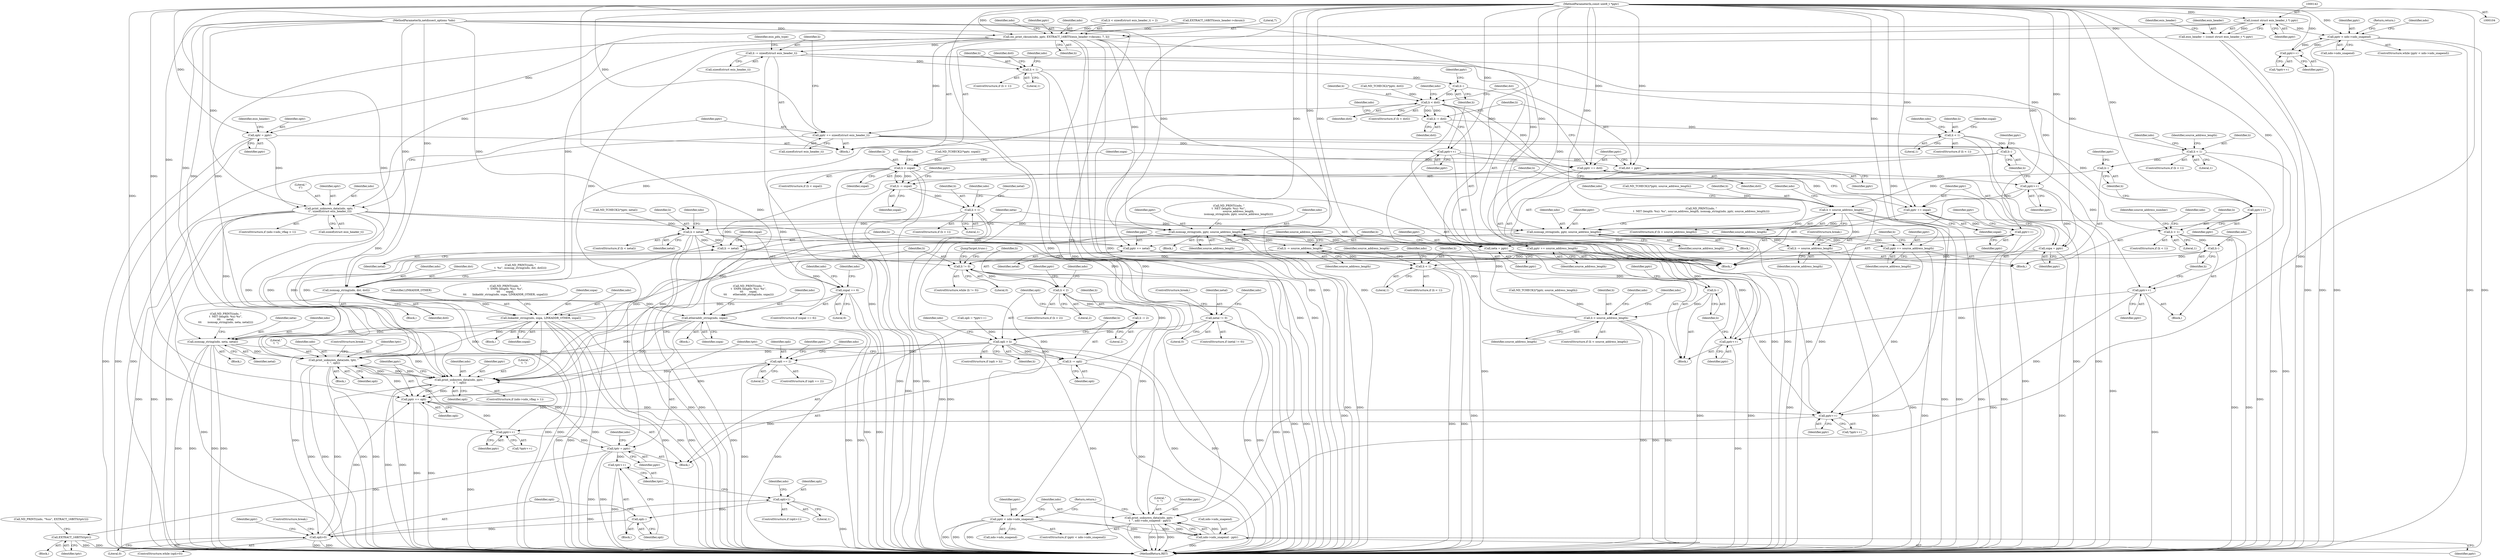 digraph "0_tcpdump_331530a4076c69bbd2e3214db6ccbe834fb75640@pointer" {
"1000106" [label="(MethodParameterIn,const uint8_t *pptr)"];
"1000141" [label="(Call,(const struct esis_header_t *) pptr)"];
"1000139" [label="(Call,esis_header = (const struct esis_header_t *) pptr)"];
"1000152" [label="(Call,optr = pptr)"];
"1000336" [label="(Call,print_unknown_data(ndo, optr, \"\n\t\", sizeof(struct esis_header_t)))"];
"1000410" [label="(Call,isonsap_string(ndo, dst, dstl))"];
"1000511" [label="(Call,etheraddr_string(ndo, snpa))"];
"1000538" [label="(Call,isonsap_string(ndo, neta, netal))"];
"1000843" [label="(Call,print_unknown_data(ndo, tptr, \"\n\t  \", opli))"];
"1000855" [label="(Call,print_unknown_data(ndo, pptr, \"\n\t  \", opli))"];
"1000860" [label="(Call,pptr += opli)"];
"1000735" [label="(Call,pptr++)"];
"1000740" [label="(Call,pptr++)"];
"1000760" [label="(Call,tptr = pptr)"];
"1000794" [label="(Call,EXTRACT_16BITS(tptr))"];
"1000832" [label="(Call,tptr++)"];
"1000522" [label="(Call,linkaddr_string(ndo, snpa, LINKADDR_OTHER, snpal))"];
"1000618" [label="(Call,isonsap_string(ndo, pptr, source_address_length))"];
"1000622" [label="(Call,pptr += source_address_length)"];
"1000593" [label="(Call,pptr++)"];
"1000625" [label="(Call,li -= source_address_length)"];
"1000580" [label="(Call,li < 1)"];
"1000595" [label="(Call,li--)"];
"1000602" [label="(Call,li < source_address_length)"];
"1000711" [label="(Call,li != 0)"];
"1000719" [label="(Call,li < 2)"];
"1000742" [label="(Call,li -= 2)"];
"1000746" [label="(Call,opli > li)"];
"1000757" [label="(Call,li -= opli)"];
"1000781" [label="(Call,opli == 2)"];
"1000804" [label="(Call,opli>0)"];
"1000825" [label="(Call,opli>1)"];
"1000834" [label="(Call,opli--)"];
"1000675" [label="(Call,isonsap_string(ndo, pptr, source_address_length))"];
"1000679" [label="(Call,pptr += source_address_length)"];
"1000682" [label="(Call,li -= source_address_length)"];
"1000700" [label="(Call,print_unknown_data(ndo, pptr, \"\n\t  \", ndo->ndo_snapend - pptr))"];
"1000216" [label="(Call,pptr < ndo->ndo_snapend)"];
"1000227" [label="(Call,pptr++)"];
"1000310" [label="(Call,osi_print_cksum(ndo, pptr, EXTRACT_16BITS(esis_header->cksum), 7, li))"];
"1000342" [label="(Call,pptr += sizeof(struct esis_header_t))"];
"1000378" [label="(Call,pptr++)"];
"1000396" [label="(Call,dst = pptr)"];
"1000399" [label="(Call,pptr += dstl)"];
"1000431" [label="(Call,pptr++)"];
"1000449" [label="(Call,snpa = pptr)"];
"1000452" [label="(Call,pptr += snpal)"];
"1000475" [label="(Call,pptr++)"];
"1000491" [label="(Call,neta = pptr)"];
"1000494" [label="(Call,pptr += netal)"];
"1000561" [label="(Call,pptr++)"];
"1000650" [label="(Call,pptr++)"];
"1000695" [label="(Call,pptr < ndo->ndo_snapend)"];
"1000704" [label="(Call,ndo->ndo_snapend - pptr)"];
"1000346" [label="(Call,li -= sizeof(struct esis_header_t))"];
"1000365" [label="(Call,li < 1)"];
"1000380" [label="(Call,li--)"];
"1000387" [label="(Call,li < dstl)"];
"1000402" [label="(Call,li -= dstl)"];
"1000418" [label="(Call,li < 1)"];
"1000433" [label="(Call,li--)"];
"1000440" [label="(Call,li < snpal)"];
"1000455" [label="(Call,li -= snpal)"];
"1000462" [label="(Call,li < 1)"];
"1000482" [label="(Call,li < netal)"];
"1000497" [label="(Call,li -= netal)"];
"1000528" [label="(Call,netal != 0)"];
"1000501" [label="(Call,snpal == 6)"];
"1000548" [label="(Call,li < 1)"];
"1000563" [label="(Call,li--)"];
"1000637" [label="(Call,li < 1)"];
"1000652" [label="(Call,li--)"];
"1000659" [label="(Call,li < source_address_length)"];
"1000457" [label="(Identifier,snpal)"];
"1000637" [label="(Call,li < 1)"];
"1000661" [label="(Identifier,source_address_length)"];
"1000739" [label="(Call,*pptr++)"];
"1000730" [label="(Identifier,pptr)"];
"1000227" [label="(Call,pptr++)"];
"1000765" [label="(Identifier,ndo)"];
"1000744" [label="(Literal,2)"];
"1000673" [label="(Block,)"];
"1000668" [label="(Call,ND_PRINT((ndo, \"\n\t  NET (length: %u): %s\", source_address_length, isonsap_string(ndo, pptr, source_address_length))))"];
"1000217" [label="(Identifier,pptr)"];
"1000440" [label="(Call,li < snpal)"];
"1000351" [label="(Identifier,esis_pdu_type)"];
"1000835" [label="(Identifier,opli)"];
"1000834" [label="(Call,opli--)"];
"1000701" [label="(Identifier,ndo)"];
"1000387" [label="(Call,li < dstl)"];
"1000499" [label="(Identifier,netal)"];
"1000794" [label="(Call,EXTRACT_16BITS(tptr))"];
"1000714" [label="(Block,)"];
"1000542" [label="(ControlStructure,break;)"];
"1000593" [label="(Call,pptr++)"];
"1000656" [label="(Identifier,pptr)"];
"1000346" [label="(Call,li -= sizeof(struct esis_header_t))"];
"1000413" [label="(Identifier,dstl)"];
"1000736" [label="(Identifier,pptr)"];
"1000218" [label="(Call,ndo->ndo_snapend)"];
"1000397" [label="(Identifier,dst)"];
"1000562" [label="(Identifier,pptr)"];
"1000108" [label="(Block,)"];
"1000461" [label="(ControlStructure,if (li < 1))"];
"1000679" [label="(Call,pptr += source_address_length)"];
"1000152" [label="(Call,optr = pptr)"];
"1000509" [label="(Block,)"];
"1000625" [label="(Call,li -= source_address_length)"];
"1000497" [label="(Call,li -= netal)"];
"1000463" [label="(Identifier,li)"];
"1000647" [label="(Identifier,source_address_length)"];
"1000354" [label="(Block,)"];
"1000317" [label="(Literal,7)"];
"1000782" [label="(Identifier,opli)"];
"1000836" [label="(ControlStructure,break;)"];
"1000595" [label="(Call,li--)"];
"1000536" [label="(Block,)"];
"1000602" [label="(Call,li < source_address_length)"];
"1000404" [label="(Identifier,dstl)"];
"1000410" [label="(Call,isonsap_string(ndo, dst, dstl))"];
"1000705" [label="(Call,ndo->ndo_snapend)"];
"1000708" [label="(Identifier,pptr)"];
"1000807" [label="(Block,)"];
"1000861" [label="(Identifier,pptr)"];
"1000525" [label="(Identifier,LINKADDR_OTHER)"];
"1000386" [label="(ControlStructure,if (li < dstl))"];
"1000384" [label="(Identifier,pptr)"];
"1000621" [label="(Identifier,source_address_length)"];
"1000718" [label="(ControlStructure,if (li < 2))"];
"1000498" [label="(Identifier,li)"];
"1000420" [label="(Literal,1)"];
"1000407" [label="(Identifier,ndo)"];
"1000482" [label="(Call,li < netal)"];
"1000632" [label="(Block,)"];
"1000375" [label="(Identifier,dstl)"];
"1000613" [label="(Identifier,ndo)"];
"1000481" [label="(ControlStructure,if (li < netal))"];
"1000547" [label="(ControlStructure,if (li < 1))"];
"1000743" [label="(Identifier,li)"];
"1000859" [label="(Identifier,opli)"];
"1000660" [label="(Identifier,li)"];
"1000741" [label="(Identifier,pptr)"];
"1000488" [label="(Identifier,ndo)"];
"1000539" [label="(Identifier,ndo)"];
"1000529" [label="(Identifier,netal)"];
"1000154" [label="(Identifier,pptr)"];
"1000865" [label="(MethodReturn,RET)"];
"1000464" [label="(Literal,1)"];
"1000371" [label="(Identifier,ndo)"];
"1000336" [label="(Call,print_unknown_data(ndo, optr, \"\n\t\", sizeof(struct esis_header_t)))"];
"1000843" [label="(Call,print_unknown_data(ndo, tptr, \"\n\t  \", opli))"];
"1000579" [label="(ControlStructure,if (li < 1))"];
"1000581" [label="(Identifier,li)"];
"1000624" [label="(Identifier,source_address_length)"];
"1000676" [label="(Identifier,ndo)"];
"1000860" [label="(Call,pptr += opli)"];
"1000735" [label="(Call,pptr++)"];
"1000856" [label="(Identifier,ndo)"];
"1000512" [label="(Identifier,ndo)"];
"1000783" [label="(Literal,2)"];
"1000501" [label="(Call,snpal == 6)"];
"1000758" [label="(Identifier,li)"];
"1000810" [label="(Identifier,pptr)"];
"1000321" [label="(Identifier,ndo)"];
"1000523" [label="(Identifier,ndo)"];
"1000401" [label="(Identifier,dstl)"];
"1000832" [label="(Call,tptr++)"];
"1000618" [label="(Call,isonsap_string(ndo, pptr, source_address_length))"];
"1000451" [label="(Identifier,pptr)"];
"1000441" [label="(Identifier,li)"];
"1000526" [label="(Identifier,snpal)"];
"1000789" [label="(Call,ND_PRINT((ndo, \"%us\", EXTRACT_16BITS(tptr))))"];
"1000682" [label="(Call,li -= source_address_length)"];
"1000561" [label="(Call,pptr++)"];
"1000599" [label="(Identifier,pptr)"];
"1000761" [label="(Identifier,tptr)"];
"1000342" [label="(Call,pptr += sizeof(struct esis_header_t))"];
"1000491" [label="(Call,neta = pptr)"];
"1000747" [label="(Identifier,opli)"];
"1000139" [label="(Call,esis_header = (const struct esis_header_t *) pptr)"];
"1000681" [label="(Identifier,source_address_length)"];
"1000432" [label="(Identifier,pptr)"];
"1000367" [label="(Literal,1)"];
"1000845" [label="(Identifier,tptr)"];
"1000711" [label="(Call,li != 0)"];
"1000737" [label="(Call,opli = *pptr++)"];
"1000477" [label="(Call,ND_TCHECK2(*pptr, netal))"];
"1000622" [label="(Call,pptr += source_address_length)"];
"1000493" [label="(Identifier,pptr)"];
"1000433" [label="(Call,li--)"];
"1000366" [label="(Identifier,li)"];
"1000476" [label="(Identifier,pptr)"];
"1000658" [label="(ControlStructure,if (li < source_address_length))"];
"1000704" [label="(Call,ndo->ndo_snapend - pptr)"];
"1000437" [label="(Identifier,pptr)"];
"1000517" [label="(Identifier,ndo)"];
"1000680" [label="(Identifier,pptr)"];
"1000590" [label="(Identifier,source_address_length)"];
"1000806" [label="(Literal,0)"];
"1000697" [label="(Call,ndo->ndo_snapend)"];
"1000348" [label="(Call,sizeof(struct esis_header_t))"];
"1000527" [label="(ControlStructure,if (netal != 0))"];
"1000337" [label="(Identifier,ndo)"];
"1000153" [label="(Identifier,optr)"];
"1000494" [label="(Call,pptr += netal)"];
"1000629" [label="(Identifier,source_address_number)"];
"1000462" [label="(Call,li < 1)"];
"1000700" [label="(Call,print_unknown_data(ndo, pptr, \"\n\t  \", ndo->ndo_snapend - pptr))"];
"1000745" [label="(ControlStructure,if (opli > li))"];
"1000352" [label="(Block,)"];
"1000382" [label="(Call,ND_TCHECK2(*pptr, dstl))"];
"1000619" [label="(Identifier,ndo)"];
"1000496" [label="(Identifier,netal)"];
"1000597" [label="(Call,ND_TCHECK2(*pptr, source_address_length))"];
"1000827" [label="(Literal,1)"];
"1000696" [label="(Identifier,pptr)"];
"1000146" [label="(Identifier,esis_header)"];
"1000826" [label="(Identifier,opli)"];
"1000456" [label="(Identifier,li)"];
"1000863" [label="(JumpTarget,trunc:)"];
"1000393" [label="(Identifier,ndo)"];
"1000431" [label="(Call,pptr++)"];
"1000567" [label="(Identifier,ndo)"];
"1000695" [label="(Call,pptr < ndo->ndo_snapend)"];
"1000400" [label="(Identifier,pptr)"];
"1000554" [label="(Identifier,ndo)"];
"1000710" [label="(ControlStructure,while (li != 0))"];
"1000601" [label="(ControlStructure,if (li < source_address_length))"];
"1000780" [label="(ControlStructure,if (opli == 2))"];
"1000787" [label="(Identifier,pptr)"];
"1000417" [label="(ControlStructure,if (li < 1))"];
"1000659" [label="(Call,li < source_address_length)"];
"1000694" [label="(ControlStructure,if (pptr < ndo->ndo_snapend))"];
"1000677" [label="(Identifier,pptr)"];
"1000709" [label="(Return,return;)"];
"1000502" [label="(Identifier,snpal)"];
"1000675" [label="(Call,isonsap_string(ndo, pptr, source_address_length))"];
"1000339" [label="(Literal,\"\n\t\")"];
"1000824" [label="(ControlStructure,if (opli>1))"];
"1000857" [label="(Identifier,pptr)"];
"1000344" [label="(Call,sizeof(struct esis_header_t))"];
"1000379" [label="(Identifier,pptr)"];
"1000479" [label="(Identifier,pptr)"];
"1000670" [label="(Identifier,ndo)"];
"1000550" [label="(Literal,1)"];
"1000616" [label="(Block,)"];
"1000678" [label="(Identifier,source_address_length)"];
"1000721" [label="(Literal,2)"];
"1000533" [label="(Identifier,ndo)"];
"1000330" [label="(ControlStructure,if (ndo->ndo_vflag > 1))"];
"1000402" [label="(Call,li -= dstl)"];
"1000446" [label="(Identifier,ndo)"];
"1000515" [label="(Call,ND_PRINT((ndo, \"\n\t  SNPA (length: %u): %s\",\n\t\t\t       snpal,\n\t\t\t       linkaddr_string(ndo, snpa, LINKADDR_OTHER, snpal))))"];
"1000506" [label="(Identifier,ndo)"];
"1000847" [label="(Identifier,opli)"];
"1000604" [label="(Identifier,source_address_length)"];
"1000520" [label="(Block,)"];
"1000226" [label="(Call,*pptr++)"];
"1000746" [label="(Call,opli > li)"];
"1000748" [label="(Identifier,li)"];
"1000503" [label="(Literal,6)"];
"1000846" [label="(Literal,\"\n\t  \")"];
"1000830" [label="(Identifier,ndo)"];
"1000389" [label="(Identifier,dstl)"];
"1000803" [label="(ControlStructure,while (opli>0))"];
"1000855" [label="(Call,print_unknown_data(ndo, pptr, \"\n\t  \", opli))"];
"1000140" [label="(Identifier,esis_header)"];
"1000541" [label="(Identifier,netal)"];
"1000548" [label="(Call,li < 1)"];
"1000408" [label="(Block,)"];
"1000825" [label="(Call,opli>1)"];
"1000575" [label="(Block,)"];
"1000411" [label="(Identifier,ndo)"];
"1000563" [label="(Call,li--)"];
"1000805" [label="(Identifier,opli)"];
"1000454" [label="(Identifier,snpal)"];
"1000549" [label="(Identifier,li)"];
"1000740" [label="(Call,pptr++)"];
"1000712" [label="(Identifier,li)"];
"1000620" [label="(Identifier,pptr)"];
"1000636" [label="(ControlStructure,if (li < 1))"];
"1000719" [label="(Call,li < 2)"];
"1000449" [label="(Call,snpa = pptr)"];
"1000849" [label="(ControlStructure,if (ndo->ndo_vflag > 1))"];
"1000424" [label="(Identifier,ndo)"];
"1000439" [label="(ControlStructure,if (li < snpal))"];
"1000530" [label="(Literal,0)"];
"1000752" [label="(Identifier,ndo)"];
"1000381" [label="(Identifier,li)"];
"1000412" [label="(Identifier,dst)"];
"1000215" [label="(ControlStructure,while (pptr < ndo->ndo_snapend))"];
"1000455" [label="(Call,li -= snpal)"];
"1000564" [label="(Identifier,li)"];
"1000844" [label="(Identifier,ndo)"];
"1000343" [label="(Identifier,pptr)"];
"1000586" [label="(Identifier,ndo)"];
"1000105" [label="(MethodParameterIn,netdissect_options *ndo)"];
"1000495" [label="(Identifier,pptr)"];
"1000639" [label="(Literal,1)"];
"1000665" [label="(Identifier,ndo)"];
"1000338" [label="(Identifier,optr)"];
"1000158" [label="(Identifier,esis_header)"];
"1000848" [label="(ControlStructure,break;)"];
"1000781" [label="(Call,opli == 2)"];
"1000833" [label="(Identifier,tptr)"];
"1000623" [label="(Identifier,pptr)"];
"1000580" [label="(Call,li < 1)"];
"1000703" [label="(Literal,\"\n\t  \")"];
"1000347" [label="(Identifier,li)"];
"1000653" [label="(Identifier,li)"];
"1000468" [label="(Identifier,ndo)"];
"1000683" [label="(Identifier,li)"];
"1000312" [label="(Identifier,pptr)"];
"1000403" [label="(Identifier,li)"];
"1000531" [label="(Call,ND_PRINT((ndo, \"\n\t  NET (length: %u) %s\",\n\t\t\t       netal,\n\t\t\t       isonsap_string(ndo, neta, netal))))"];
"1000434" [label="(Identifier,li)"];
"1000418" [label="(Call,li < 1)"];
"1000399" [label="(Call,pptr += dstl)"];
"1000713" [label="(Literal,0)"];
"1000228" [label="(Identifier,pptr)"];
"1000702" [label="(Identifier,pptr)"];
"1000524" [label="(Identifier,snpa)"];
"1000650" [label="(Call,pptr++)"];
"1000528" [label="(Call,netal != 0)"];
"1000340" [label="(Call,sizeof(struct esis_header_t))"];
"1000450" [label="(Identifier,snpa)"];
"1000380" [label="(Call,li--)"];
"1000558" [label="(Identifier,source_address_number)"];
"1000318" [label="(Identifier,li)"];
"1000603" [label="(Identifier,li)"];
"1000229" [label="(Return,return;)"];
"1000365" [label="(Call,li < 1)"];
"1000638" [label="(Identifier,li)"];
"1000216" [label="(Call,pptr < ndo->ndo_snapend)"];
"1000504" [label="(Call,ND_PRINT((ndo, \"\n\t  SNPA (length: %u): %s\",\n\t\t\t       snpal,\n\t\t\t       etheraddr_string(ndo, snpa))))"];
"1000651" [label="(Identifier,pptr)"];
"1000475" [label="(Call,pptr++)"];
"1000364" [label="(ControlStructure,if (li < 1))"];
"1000804" [label="(Call,opli>0)"];
"1000398" [label="(Identifier,pptr)"];
"1000483" [label="(Identifier,li)"];
"1000472" [label="(Identifier,netal)"];
"1000522" [label="(Call,linkaddr_string(ndo, snpa, LINKADDR_OTHER, snpal))"];
"1000538" [label="(Call,isonsap_string(ndo, neta, netal))"];
"1000858" [label="(Literal,\"\n\t  \")"];
"1000778" [label="(Block,)"];
"1000685" [label="(ControlStructure,break;)"];
"1000757" [label="(Call,li -= opli)"];
"1000311" [label="(Identifier,ndo)"];
"1000453" [label="(Identifier,pptr)"];
"1000419" [label="(Identifier,li)"];
"1000202" [label="(Call,li < sizeof(struct esis_header_t) + 2)"];
"1000627" [label="(Identifier,source_address_length)"];
"1000654" [label="(Call,ND_TCHECK2(*pptr, source_address_length))"];
"1000799" [label="(Identifier,ndo)"];
"1000720" [label="(Identifier,li)"];
"1000378" [label="(Call,pptr++)"];
"1000792" [label="(Block,)"];
"1000405" [label="(Call,ND_PRINT((ndo, \"\n\t  %s\", isonsap_string(ndo, dst, dstl))))"];
"1000313" [label="(Call,EXTRACT_16BITS(esis_header->cksum))"];
"1000684" [label="(Identifier,source_address_length)"];
"1000435" [label="(Call,ND_TCHECK2(*pptr, snpal))"];
"1000594" [label="(Identifier,pptr)"];
"1000388" [label="(Identifier,li)"];
"1000734" [label="(Call,*pptr++)"];
"1000442" [label="(Identifier,snpal)"];
"1000143" [label="(Identifier,pptr)"];
"1000596" [label="(Identifier,li)"];
"1000608" [label="(Identifier,ndo)"];
"1000725" [label="(Identifier,ndo)"];
"1000396" [label="(Call,dst = pptr)"];
"1000428" [label="(Identifier,snpal)"];
"1000760" [label="(Call,tptr = pptr)"];
"1000643" [label="(Identifier,ndo)"];
"1000540" [label="(Identifier,neta)"];
"1000460" [label="(Identifier,pptr)"];
"1000141" [label="(Call,(const struct esis_header_t *) pptr)"];
"1000310" [label="(Call,osi_print_cksum(ndo, pptr, EXTRACT_16BITS(esis_header->cksum), 7, li))"];
"1000492" [label="(Identifier,neta)"];
"1000106" [label="(MethodParameterIn,const uint8_t *pptr)"];
"1000500" [label="(ControlStructure,if (snpal == 6))"];
"1000795" [label="(Identifier,tptr)"];
"1000742" [label="(Call,li -= 2)"];
"1000759" [label="(Identifier,opli)"];
"1000762" [label="(Identifier,pptr)"];
"1000511" [label="(Call,etheraddr_string(ndo, snpa))"];
"1000611" [label="(Call,ND_PRINT((ndo, \"\n\t  NET (length: %u): %s\",\n                       source_address_length,\n                       isonsap_string(ndo, pptr, source_address_length))))"];
"1000626" [label="(Identifier,li)"];
"1000223" [label="(Identifier,ndo)"];
"1000484" [label="(Identifier,netal)"];
"1000513" [label="(Identifier,snpa)"];
"1000862" [label="(Identifier,opli)"];
"1000452" [label="(Call,pptr += snpal)"];
"1000652" [label="(Call,li--)"];
"1000582" [label="(Literal,1)"];
"1000106" -> "1000104"  [label="AST: "];
"1000106" -> "1000865"  [label="DDG: "];
"1000106" -> "1000141"  [label="DDG: "];
"1000106" -> "1000152"  [label="DDG: "];
"1000106" -> "1000216"  [label="DDG: "];
"1000106" -> "1000227"  [label="DDG: "];
"1000106" -> "1000310"  [label="DDG: "];
"1000106" -> "1000342"  [label="DDG: "];
"1000106" -> "1000378"  [label="DDG: "];
"1000106" -> "1000396"  [label="DDG: "];
"1000106" -> "1000399"  [label="DDG: "];
"1000106" -> "1000431"  [label="DDG: "];
"1000106" -> "1000449"  [label="DDG: "];
"1000106" -> "1000452"  [label="DDG: "];
"1000106" -> "1000475"  [label="DDG: "];
"1000106" -> "1000491"  [label="DDG: "];
"1000106" -> "1000494"  [label="DDG: "];
"1000106" -> "1000561"  [label="DDG: "];
"1000106" -> "1000593"  [label="DDG: "];
"1000106" -> "1000618"  [label="DDG: "];
"1000106" -> "1000622"  [label="DDG: "];
"1000106" -> "1000650"  [label="DDG: "];
"1000106" -> "1000675"  [label="DDG: "];
"1000106" -> "1000679"  [label="DDG: "];
"1000106" -> "1000695"  [label="DDG: "];
"1000106" -> "1000700"  [label="DDG: "];
"1000106" -> "1000704"  [label="DDG: "];
"1000106" -> "1000735"  [label="DDG: "];
"1000106" -> "1000740"  [label="DDG: "];
"1000106" -> "1000760"  [label="DDG: "];
"1000106" -> "1000855"  [label="DDG: "];
"1000106" -> "1000860"  [label="DDG: "];
"1000141" -> "1000139"  [label="AST: "];
"1000141" -> "1000143"  [label="CFG: "];
"1000142" -> "1000141"  [label="AST: "];
"1000143" -> "1000141"  [label="AST: "];
"1000139" -> "1000141"  [label="CFG: "];
"1000141" -> "1000139"  [label="DDG: "];
"1000141" -> "1000152"  [label="DDG: "];
"1000141" -> "1000216"  [label="DDG: "];
"1000141" -> "1000310"  [label="DDG: "];
"1000139" -> "1000108"  [label="AST: "];
"1000140" -> "1000139"  [label="AST: "];
"1000146" -> "1000139"  [label="CFG: "];
"1000139" -> "1000865"  [label="DDG: "];
"1000139" -> "1000865"  [label="DDG: "];
"1000152" -> "1000108"  [label="AST: "];
"1000152" -> "1000154"  [label="CFG: "];
"1000153" -> "1000152"  [label="AST: "];
"1000154" -> "1000152"  [label="AST: "];
"1000158" -> "1000152"  [label="CFG: "];
"1000152" -> "1000865"  [label="DDG: "];
"1000152" -> "1000865"  [label="DDG: "];
"1000152" -> "1000336"  [label="DDG: "];
"1000336" -> "1000330"  [label="AST: "];
"1000336" -> "1000340"  [label="CFG: "];
"1000337" -> "1000336"  [label="AST: "];
"1000338" -> "1000336"  [label="AST: "];
"1000339" -> "1000336"  [label="AST: "];
"1000340" -> "1000336"  [label="AST: "];
"1000343" -> "1000336"  [label="CFG: "];
"1000336" -> "1000865"  [label="DDG: "];
"1000336" -> "1000865"  [label="DDG: "];
"1000336" -> "1000865"  [label="DDG: "];
"1000310" -> "1000336"  [label="DDG: "];
"1000105" -> "1000336"  [label="DDG: "];
"1000336" -> "1000410"  [label="DDG: "];
"1000336" -> "1000618"  [label="DDG: "];
"1000336" -> "1000675"  [label="DDG: "];
"1000336" -> "1000700"  [label="DDG: "];
"1000336" -> "1000843"  [label="DDG: "];
"1000336" -> "1000855"  [label="DDG: "];
"1000410" -> "1000408"  [label="AST: "];
"1000410" -> "1000413"  [label="CFG: "];
"1000411" -> "1000410"  [label="AST: "];
"1000412" -> "1000410"  [label="AST: "];
"1000413" -> "1000410"  [label="AST: "];
"1000405" -> "1000410"  [label="CFG: "];
"1000410" -> "1000865"  [label="DDG: "];
"1000410" -> "1000865"  [label="DDG: "];
"1000410" -> "1000865"  [label="DDG: "];
"1000410" -> "1000865"  [label="DDG: "];
"1000310" -> "1000410"  [label="DDG: "];
"1000105" -> "1000410"  [label="DDG: "];
"1000396" -> "1000410"  [label="DDG: "];
"1000387" -> "1000410"  [label="DDG: "];
"1000410" -> "1000511"  [label="DDG: "];
"1000410" -> "1000522"  [label="DDG: "];
"1000511" -> "1000509"  [label="AST: "];
"1000511" -> "1000513"  [label="CFG: "];
"1000512" -> "1000511"  [label="AST: "];
"1000513" -> "1000511"  [label="AST: "];
"1000504" -> "1000511"  [label="CFG: "];
"1000511" -> "1000865"  [label="DDG: "];
"1000511" -> "1000865"  [label="DDG: "];
"1000511" -> "1000865"  [label="DDG: "];
"1000105" -> "1000511"  [label="DDG: "];
"1000449" -> "1000511"  [label="DDG: "];
"1000511" -> "1000538"  [label="DDG: "];
"1000511" -> "1000843"  [label="DDG: "];
"1000511" -> "1000855"  [label="DDG: "];
"1000538" -> "1000536"  [label="AST: "];
"1000538" -> "1000541"  [label="CFG: "];
"1000539" -> "1000538"  [label="AST: "];
"1000540" -> "1000538"  [label="AST: "];
"1000541" -> "1000538"  [label="AST: "];
"1000531" -> "1000538"  [label="CFG: "];
"1000538" -> "1000865"  [label="DDG: "];
"1000538" -> "1000865"  [label="DDG: "];
"1000538" -> "1000865"  [label="DDG: "];
"1000538" -> "1000865"  [label="DDG: "];
"1000522" -> "1000538"  [label="DDG: "];
"1000105" -> "1000538"  [label="DDG: "];
"1000491" -> "1000538"  [label="DDG: "];
"1000528" -> "1000538"  [label="DDG: "];
"1000538" -> "1000843"  [label="DDG: "];
"1000538" -> "1000855"  [label="DDG: "];
"1000843" -> "1000778"  [label="AST: "];
"1000843" -> "1000847"  [label="CFG: "];
"1000844" -> "1000843"  [label="AST: "];
"1000845" -> "1000843"  [label="AST: "];
"1000846" -> "1000843"  [label="AST: "];
"1000847" -> "1000843"  [label="AST: "];
"1000848" -> "1000843"  [label="CFG: "];
"1000843" -> "1000865"  [label="DDG: "];
"1000843" -> "1000865"  [label="DDG: "];
"1000843" -> "1000865"  [label="DDG: "];
"1000843" -> "1000865"  [label="DDG: "];
"1000675" -> "1000843"  [label="DDG: "];
"1000310" -> "1000843"  [label="DDG: "];
"1000855" -> "1000843"  [label="DDG: "];
"1000522" -> "1000843"  [label="DDG: "];
"1000618" -> "1000843"  [label="DDG: "];
"1000105" -> "1000843"  [label="DDG: "];
"1000760" -> "1000843"  [label="DDG: "];
"1000746" -> "1000843"  [label="DDG: "];
"1000843" -> "1000855"  [label="DDG: "];
"1000843" -> "1000855"  [label="DDG: "];
"1000843" -> "1000860"  [label="DDG: "];
"1000855" -> "1000849"  [label="AST: "];
"1000855" -> "1000859"  [label="CFG: "];
"1000856" -> "1000855"  [label="AST: "];
"1000857" -> "1000855"  [label="AST: "];
"1000858" -> "1000855"  [label="AST: "];
"1000859" -> "1000855"  [label="AST: "];
"1000861" -> "1000855"  [label="CFG: "];
"1000855" -> "1000865"  [label="DDG: "];
"1000855" -> "1000865"  [label="DDG: "];
"1000675" -> "1000855"  [label="DDG: "];
"1000310" -> "1000855"  [label="DDG: "];
"1000522" -> "1000855"  [label="DDG: "];
"1000618" -> "1000855"  [label="DDG: "];
"1000105" -> "1000855"  [label="DDG: "];
"1000740" -> "1000855"  [label="DDG: "];
"1000804" -> "1000855"  [label="DDG: "];
"1000781" -> "1000855"  [label="DDG: "];
"1000855" -> "1000860"  [label="DDG: "];
"1000855" -> "1000860"  [label="DDG: "];
"1000860" -> "1000714"  [label="AST: "];
"1000860" -> "1000862"  [label="CFG: "];
"1000861" -> "1000860"  [label="AST: "];
"1000862" -> "1000860"  [label="AST: "];
"1000712" -> "1000860"  [label="CFG: "];
"1000860" -> "1000865"  [label="DDG: "];
"1000860" -> "1000865"  [label="DDG: "];
"1000860" -> "1000735"  [label="DDG: "];
"1000804" -> "1000860"  [label="DDG: "];
"1000781" -> "1000860"  [label="DDG: "];
"1000740" -> "1000860"  [label="DDG: "];
"1000735" -> "1000734"  [label="AST: "];
"1000735" -> "1000736"  [label="CFG: "];
"1000736" -> "1000735"  [label="AST: "];
"1000734" -> "1000735"  [label="CFG: "];
"1000622" -> "1000735"  [label="DDG: "];
"1000561" -> "1000735"  [label="DDG: "];
"1000679" -> "1000735"  [label="DDG: "];
"1000494" -> "1000735"  [label="DDG: "];
"1000735" -> "1000740"  [label="DDG: "];
"1000740" -> "1000739"  [label="AST: "];
"1000740" -> "1000741"  [label="CFG: "];
"1000741" -> "1000740"  [label="AST: "];
"1000739" -> "1000740"  [label="CFG: "];
"1000740" -> "1000865"  [label="DDG: "];
"1000740" -> "1000760"  [label="DDG: "];
"1000760" -> "1000714"  [label="AST: "];
"1000760" -> "1000762"  [label="CFG: "];
"1000761" -> "1000760"  [label="AST: "];
"1000762" -> "1000760"  [label="AST: "];
"1000765" -> "1000760"  [label="CFG: "];
"1000760" -> "1000865"  [label="DDG: "];
"1000760" -> "1000865"  [label="DDG: "];
"1000760" -> "1000794"  [label="DDG: "];
"1000760" -> "1000832"  [label="DDG: "];
"1000794" -> "1000792"  [label="AST: "];
"1000794" -> "1000795"  [label="CFG: "];
"1000795" -> "1000794"  [label="AST: "];
"1000789" -> "1000794"  [label="CFG: "];
"1000794" -> "1000865"  [label="DDG: "];
"1000794" -> "1000865"  [label="DDG: "];
"1000832" -> "1000807"  [label="AST: "];
"1000832" -> "1000833"  [label="CFG: "];
"1000833" -> "1000832"  [label="AST: "];
"1000835" -> "1000832"  [label="CFG: "];
"1000832" -> "1000865"  [label="DDG: "];
"1000522" -> "1000520"  [label="AST: "];
"1000522" -> "1000526"  [label="CFG: "];
"1000523" -> "1000522"  [label="AST: "];
"1000524" -> "1000522"  [label="AST: "];
"1000525" -> "1000522"  [label="AST: "];
"1000526" -> "1000522"  [label="AST: "];
"1000515" -> "1000522"  [label="CFG: "];
"1000522" -> "1000865"  [label="DDG: "];
"1000522" -> "1000865"  [label="DDG: "];
"1000522" -> "1000865"  [label="DDG: "];
"1000522" -> "1000865"  [label="DDG: "];
"1000522" -> "1000865"  [label="DDG: "];
"1000105" -> "1000522"  [label="DDG: "];
"1000449" -> "1000522"  [label="DDG: "];
"1000501" -> "1000522"  [label="DDG: "];
"1000618" -> "1000616"  [label="AST: "];
"1000618" -> "1000621"  [label="CFG: "];
"1000619" -> "1000618"  [label="AST: "];
"1000620" -> "1000618"  [label="AST: "];
"1000621" -> "1000618"  [label="AST: "];
"1000611" -> "1000618"  [label="CFG: "];
"1000618" -> "1000865"  [label="DDG: "];
"1000618" -> "1000865"  [label="DDG: "];
"1000310" -> "1000618"  [label="DDG: "];
"1000105" -> "1000618"  [label="DDG: "];
"1000593" -> "1000618"  [label="DDG: "];
"1000602" -> "1000618"  [label="DDG: "];
"1000618" -> "1000622"  [label="DDG: "];
"1000618" -> "1000622"  [label="DDG: "];
"1000618" -> "1000625"  [label="DDG: "];
"1000622" -> "1000575"  [label="AST: "];
"1000622" -> "1000624"  [label="CFG: "];
"1000623" -> "1000622"  [label="AST: "];
"1000624" -> "1000622"  [label="AST: "];
"1000626" -> "1000622"  [label="CFG: "];
"1000622" -> "1000865"  [label="DDG: "];
"1000622" -> "1000593"  [label="DDG: "];
"1000593" -> "1000575"  [label="AST: "];
"1000593" -> "1000594"  [label="CFG: "];
"1000594" -> "1000593"  [label="AST: "];
"1000596" -> "1000593"  [label="CFG: "];
"1000593" -> "1000865"  [label="DDG: "];
"1000561" -> "1000593"  [label="DDG: "];
"1000625" -> "1000575"  [label="AST: "];
"1000625" -> "1000627"  [label="CFG: "];
"1000626" -> "1000625"  [label="AST: "];
"1000627" -> "1000625"  [label="AST: "];
"1000629" -> "1000625"  [label="CFG: "];
"1000625" -> "1000865"  [label="DDG: "];
"1000625" -> "1000580"  [label="DDG: "];
"1000602" -> "1000625"  [label="DDG: "];
"1000625" -> "1000711"  [label="DDG: "];
"1000580" -> "1000579"  [label="AST: "];
"1000580" -> "1000582"  [label="CFG: "];
"1000581" -> "1000580"  [label="AST: "];
"1000582" -> "1000580"  [label="AST: "];
"1000586" -> "1000580"  [label="CFG: "];
"1000590" -> "1000580"  [label="CFG: "];
"1000580" -> "1000865"  [label="DDG: "];
"1000580" -> "1000865"  [label="DDG: "];
"1000563" -> "1000580"  [label="DDG: "];
"1000580" -> "1000595"  [label="DDG: "];
"1000595" -> "1000575"  [label="AST: "];
"1000595" -> "1000596"  [label="CFG: "];
"1000596" -> "1000595"  [label="AST: "];
"1000599" -> "1000595"  [label="CFG: "];
"1000595" -> "1000602"  [label="DDG: "];
"1000602" -> "1000601"  [label="AST: "];
"1000602" -> "1000604"  [label="CFG: "];
"1000603" -> "1000602"  [label="AST: "];
"1000604" -> "1000602"  [label="AST: "];
"1000608" -> "1000602"  [label="CFG: "];
"1000613" -> "1000602"  [label="CFG: "];
"1000602" -> "1000865"  [label="DDG: "];
"1000602" -> "1000865"  [label="DDG: "];
"1000602" -> "1000865"  [label="DDG: "];
"1000597" -> "1000602"  [label="DDG: "];
"1000711" -> "1000710"  [label="AST: "];
"1000711" -> "1000713"  [label="CFG: "];
"1000712" -> "1000711"  [label="AST: "];
"1000713" -> "1000711"  [label="AST: "];
"1000720" -> "1000711"  [label="CFG: "];
"1000863" -> "1000711"  [label="CFG: "];
"1000711" -> "1000865"  [label="DDG: "];
"1000711" -> "1000865"  [label="DDG: "];
"1000757" -> "1000711"  [label="DDG: "];
"1000497" -> "1000711"  [label="DDG: "];
"1000682" -> "1000711"  [label="DDG: "];
"1000563" -> "1000711"  [label="DDG: "];
"1000711" -> "1000719"  [label="DDG: "];
"1000719" -> "1000718"  [label="AST: "];
"1000719" -> "1000721"  [label="CFG: "];
"1000720" -> "1000719"  [label="AST: "];
"1000721" -> "1000719"  [label="AST: "];
"1000725" -> "1000719"  [label="CFG: "];
"1000730" -> "1000719"  [label="CFG: "];
"1000719" -> "1000865"  [label="DDG: "];
"1000719" -> "1000865"  [label="DDG: "];
"1000719" -> "1000742"  [label="DDG: "];
"1000742" -> "1000714"  [label="AST: "];
"1000742" -> "1000744"  [label="CFG: "];
"1000743" -> "1000742"  [label="AST: "];
"1000744" -> "1000742"  [label="AST: "];
"1000747" -> "1000742"  [label="CFG: "];
"1000742" -> "1000746"  [label="DDG: "];
"1000746" -> "1000745"  [label="AST: "];
"1000746" -> "1000748"  [label="CFG: "];
"1000747" -> "1000746"  [label="AST: "];
"1000748" -> "1000746"  [label="AST: "];
"1000752" -> "1000746"  [label="CFG: "];
"1000758" -> "1000746"  [label="CFG: "];
"1000746" -> "1000865"  [label="DDG: "];
"1000746" -> "1000865"  [label="DDG: "];
"1000746" -> "1000865"  [label="DDG: "];
"1000737" -> "1000746"  [label="DDG: "];
"1000746" -> "1000757"  [label="DDG: "];
"1000746" -> "1000757"  [label="DDG: "];
"1000746" -> "1000781"  [label="DDG: "];
"1000746" -> "1000804"  [label="DDG: "];
"1000757" -> "1000714"  [label="AST: "];
"1000757" -> "1000759"  [label="CFG: "];
"1000758" -> "1000757"  [label="AST: "];
"1000759" -> "1000757"  [label="AST: "];
"1000761" -> "1000757"  [label="CFG: "];
"1000757" -> "1000865"  [label="DDG: "];
"1000781" -> "1000780"  [label="AST: "];
"1000781" -> "1000783"  [label="CFG: "];
"1000782" -> "1000781"  [label="AST: "];
"1000783" -> "1000781"  [label="AST: "];
"1000787" -> "1000781"  [label="CFG: "];
"1000799" -> "1000781"  [label="CFG: "];
"1000781" -> "1000865"  [label="DDG: "];
"1000781" -> "1000865"  [label="DDG: "];
"1000804" -> "1000803"  [label="AST: "];
"1000804" -> "1000806"  [label="CFG: "];
"1000805" -> "1000804"  [label="AST: "];
"1000806" -> "1000804"  [label="AST: "];
"1000810" -> "1000804"  [label="CFG: "];
"1000836" -> "1000804"  [label="CFG: "];
"1000804" -> "1000865"  [label="DDG: "];
"1000804" -> "1000865"  [label="DDG: "];
"1000834" -> "1000804"  [label="DDG: "];
"1000804" -> "1000825"  [label="DDG: "];
"1000825" -> "1000824"  [label="AST: "];
"1000825" -> "1000827"  [label="CFG: "];
"1000826" -> "1000825"  [label="AST: "];
"1000827" -> "1000825"  [label="AST: "];
"1000830" -> "1000825"  [label="CFG: "];
"1000833" -> "1000825"  [label="CFG: "];
"1000825" -> "1000865"  [label="DDG: "];
"1000825" -> "1000834"  [label="DDG: "];
"1000834" -> "1000807"  [label="AST: "];
"1000834" -> "1000835"  [label="CFG: "];
"1000835" -> "1000834"  [label="AST: "];
"1000805" -> "1000834"  [label="CFG: "];
"1000675" -> "1000673"  [label="AST: "];
"1000675" -> "1000678"  [label="CFG: "];
"1000676" -> "1000675"  [label="AST: "];
"1000677" -> "1000675"  [label="AST: "];
"1000678" -> "1000675"  [label="AST: "];
"1000668" -> "1000675"  [label="CFG: "];
"1000675" -> "1000865"  [label="DDG: "];
"1000675" -> "1000865"  [label="DDG: "];
"1000310" -> "1000675"  [label="DDG: "];
"1000105" -> "1000675"  [label="DDG: "];
"1000650" -> "1000675"  [label="DDG: "];
"1000659" -> "1000675"  [label="DDG: "];
"1000675" -> "1000679"  [label="DDG: "];
"1000675" -> "1000679"  [label="DDG: "];
"1000675" -> "1000682"  [label="DDG: "];
"1000679" -> "1000632"  [label="AST: "];
"1000679" -> "1000681"  [label="CFG: "];
"1000680" -> "1000679"  [label="AST: "];
"1000681" -> "1000679"  [label="AST: "];
"1000683" -> "1000679"  [label="CFG: "];
"1000679" -> "1000865"  [label="DDG: "];
"1000682" -> "1000632"  [label="AST: "];
"1000682" -> "1000684"  [label="CFG: "];
"1000683" -> "1000682"  [label="AST: "];
"1000684" -> "1000682"  [label="AST: "];
"1000685" -> "1000682"  [label="CFG: "];
"1000682" -> "1000865"  [label="DDG: "];
"1000659" -> "1000682"  [label="DDG: "];
"1000700" -> "1000694"  [label="AST: "];
"1000700" -> "1000704"  [label="CFG: "];
"1000701" -> "1000700"  [label="AST: "];
"1000702" -> "1000700"  [label="AST: "];
"1000703" -> "1000700"  [label="AST: "];
"1000704" -> "1000700"  [label="AST: "];
"1000709" -> "1000700"  [label="CFG: "];
"1000700" -> "1000865"  [label="DDG: "];
"1000700" -> "1000865"  [label="DDG: "];
"1000700" -> "1000865"  [label="DDG: "];
"1000700" -> "1000865"  [label="DDG: "];
"1000310" -> "1000700"  [label="DDG: "];
"1000105" -> "1000700"  [label="DDG: "];
"1000704" -> "1000700"  [label="DDG: "];
"1000704" -> "1000700"  [label="DDG: "];
"1000216" -> "1000215"  [label="AST: "];
"1000216" -> "1000218"  [label="CFG: "];
"1000217" -> "1000216"  [label="AST: "];
"1000218" -> "1000216"  [label="AST: "];
"1000223" -> "1000216"  [label="CFG: "];
"1000229" -> "1000216"  [label="CFG: "];
"1000216" -> "1000865"  [label="DDG: "];
"1000216" -> "1000865"  [label="DDG: "];
"1000216" -> "1000865"  [label="DDG: "];
"1000227" -> "1000216"  [label="DDG: "];
"1000216" -> "1000227"  [label="DDG: "];
"1000227" -> "1000226"  [label="AST: "];
"1000227" -> "1000228"  [label="CFG: "];
"1000228" -> "1000227"  [label="AST: "];
"1000226" -> "1000227"  [label="CFG: "];
"1000310" -> "1000108"  [label="AST: "];
"1000310" -> "1000318"  [label="CFG: "];
"1000311" -> "1000310"  [label="AST: "];
"1000312" -> "1000310"  [label="AST: "];
"1000313" -> "1000310"  [label="AST: "];
"1000317" -> "1000310"  [label="AST: "];
"1000318" -> "1000310"  [label="AST: "];
"1000321" -> "1000310"  [label="CFG: "];
"1000310" -> "1000865"  [label="DDG: "];
"1000310" -> "1000865"  [label="DDG: "];
"1000310" -> "1000865"  [label="DDG: "];
"1000105" -> "1000310"  [label="DDG: "];
"1000313" -> "1000310"  [label="DDG: "];
"1000202" -> "1000310"  [label="DDG: "];
"1000310" -> "1000342"  [label="DDG: "];
"1000310" -> "1000346"  [label="DDG: "];
"1000342" -> "1000108"  [label="AST: "];
"1000342" -> "1000344"  [label="CFG: "];
"1000343" -> "1000342"  [label="AST: "];
"1000344" -> "1000342"  [label="AST: "];
"1000347" -> "1000342"  [label="CFG: "];
"1000342" -> "1000865"  [label="DDG: "];
"1000342" -> "1000378"  [label="DDG: "];
"1000342" -> "1000561"  [label="DDG: "];
"1000342" -> "1000650"  [label="DDG: "];
"1000342" -> "1000695"  [label="DDG: "];
"1000378" -> "1000354"  [label="AST: "];
"1000378" -> "1000379"  [label="CFG: "];
"1000379" -> "1000378"  [label="AST: "];
"1000381" -> "1000378"  [label="CFG: "];
"1000378" -> "1000865"  [label="DDG: "];
"1000378" -> "1000396"  [label="DDG: "];
"1000378" -> "1000399"  [label="DDG: "];
"1000396" -> "1000354"  [label="AST: "];
"1000396" -> "1000398"  [label="CFG: "];
"1000397" -> "1000396"  [label="AST: "];
"1000398" -> "1000396"  [label="AST: "];
"1000400" -> "1000396"  [label="CFG: "];
"1000399" -> "1000354"  [label="AST: "];
"1000399" -> "1000401"  [label="CFG: "];
"1000400" -> "1000399"  [label="AST: "];
"1000401" -> "1000399"  [label="AST: "];
"1000403" -> "1000399"  [label="CFG: "];
"1000399" -> "1000865"  [label="DDG: "];
"1000387" -> "1000399"  [label="DDG: "];
"1000399" -> "1000431"  [label="DDG: "];
"1000431" -> "1000354"  [label="AST: "];
"1000431" -> "1000432"  [label="CFG: "];
"1000432" -> "1000431"  [label="AST: "];
"1000434" -> "1000431"  [label="CFG: "];
"1000431" -> "1000865"  [label="DDG: "];
"1000431" -> "1000449"  [label="DDG: "];
"1000431" -> "1000452"  [label="DDG: "];
"1000449" -> "1000354"  [label="AST: "];
"1000449" -> "1000451"  [label="CFG: "];
"1000450" -> "1000449"  [label="AST: "];
"1000451" -> "1000449"  [label="AST: "];
"1000453" -> "1000449"  [label="CFG: "];
"1000449" -> "1000865"  [label="DDG: "];
"1000452" -> "1000354"  [label="AST: "];
"1000452" -> "1000454"  [label="CFG: "];
"1000453" -> "1000452"  [label="AST: "];
"1000454" -> "1000452"  [label="AST: "];
"1000456" -> "1000452"  [label="CFG: "];
"1000452" -> "1000865"  [label="DDG: "];
"1000440" -> "1000452"  [label="DDG: "];
"1000452" -> "1000475"  [label="DDG: "];
"1000475" -> "1000354"  [label="AST: "];
"1000475" -> "1000476"  [label="CFG: "];
"1000476" -> "1000475"  [label="AST: "];
"1000479" -> "1000475"  [label="CFG: "];
"1000475" -> "1000865"  [label="DDG: "];
"1000475" -> "1000491"  [label="DDG: "];
"1000475" -> "1000494"  [label="DDG: "];
"1000491" -> "1000354"  [label="AST: "];
"1000491" -> "1000493"  [label="CFG: "];
"1000492" -> "1000491"  [label="AST: "];
"1000493" -> "1000491"  [label="AST: "];
"1000495" -> "1000491"  [label="CFG: "];
"1000491" -> "1000865"  [label="DDG: "];
"1000494" -> "1000354"  [label="AST: "];
"1000494" -> "1000496"  [label="CFG: "];
"1000495" -> "1000494"  [label="AST: "];
"1000496" -> "1000494"  [label="AST: "];
"1000498" -> "1000494"  [label="CFG: "];
"1000494" -> "1000865"  [label="DDG: "];
"1000482" -> "1000494"  [label="DDG: "];
"1000561" -> "1000352"  [label="AST: "];
"1000561" -> "1000562"  [label="CFG: "];
"1000562" -> "1000561"  [label="AST: "];
"1000564" -> "1000561"  [label="CFG: "];
"1000561" -> "1000865"  [label="DDG: "];
"1000650" -> "1000632"  [label="AST: "];
"1000650" -> "1000651"  [label="CFG: "];
"1000651" -> "1000650"  [label="AST: "];
"1000653" -> "1000650"  [label="CFG: "];
"1000650" -> "1000865"  [label="DDG: "];
"1000695" -> "1000694"  [label="AST: "];
"1000695" -> "1000697"  [label="CFG: "];
"1000696" -> "1000695"  [label="AST: "];
"1000697" -> "1000695"  [label="AST: "];
"1000701" -> "1000695"  [label="CFG: "];
"1000709" -> "1000695"  [label="CFG: "];
"1000695" -> "1000865"  [label="DDG: "];
"1000695" -> "1000865"  [label="DDG: "];
"1000695" -> "1000865"  [label="DDG: "];
"1000695" -> "1000704"  [label="DDG: "];
"1000695" -> "1000704"  [label="DDG: "];
"1000704" -> "1000708"  [label="CFG: "];
"1000705" -> "1000704"  [label="AST: "];
"1000708" -> "1000704"  [label="AST: "];
"1000704" -> "1000865"  [label="DDG: "];
"1000346" -> "1000108"  [label="AST: "];
"1000346" -> "1000348"  [label="CFG: "];
"1000347" -> "1000346"  [label="AST: "];
"1000348" -> "1000346"  [label="AST: "];
"1000351" -> "1000346"  [label="CFG: "];
"1000346" -> "1000865"  [label="DDG: "];
"1000346" -> "1000365"  [label="DDG: "];
"1000346" -> "1000548"  [label="DDG: "];
"1000346" -> "1000637"  [label="DDG: "];
"1000365" -> "1000364"  [label="AST: "];
"1000365" -> "1000367"  [label="CFG: "];
"1000366" -> "1000365"  [label="AST: "];
"1000367" -> "1000365"  [label="AST: "];
"1000371" -> "1000365"  [label="CFG: "];
"1000375" -> "1000365"  [label="CFG: "];
"1000365" -> "1000865"  [label="DDG: "];
"1000365" -> "1000865"  [label="DDG: "];
"1000365" -> "1000380"  [label="DDG: "];
"1000380" -> "1000354"  [label="AST: "];
"1000380" -> "1000381"  [label="CFG: "];
"1000381" -> "1000380"  [label="AST: "];
"1000384" -> "1000380"  [label="CFG: "];
"1000380" -> "1000387"  [label="DDG: "];
"1000387" -> "1000386"  [label="AST: "];
"1000387" -> "1000389"  [label="CFG: "];
"1000388" -> "1000387"  [label="AST: "];
"1000389" -> "1000387"  [label="AST: "];
"1000393" -> "1000387"  [label="CFG: "];
"1000397" -> "1000387"  [label="CFG: "];
"1000387" -> "1000865"  [label="DDG: "];
"1000387" -> "1000865"  [label="DDG: "];
"1000387" -> "1000865"  [label="DDG: "];
"1000382" -> "1000387"  [label="DDG: "];
"1000387" -> "1000402"  [label="DDG: "];
"1000387" -> "1000402"  [label="DDG: "];
"1000402" -> "1000354"  [label="AST: "];
"1000402" -> "1000404"  [label="CFG: "];
"1000403" -> "1000402"  [label="AST: "];
"1000404" -> "1000402"  [label="AST: "];
"1000407" -> "1000402"  [label="CFG: "];
"1000402" -> "1000418"  [label="DDG: "];
"1000418" -> "1000417"  [label="AST: "];
"1000418" -> "1000420"  [label="CFG: "];
"1000419" -> "1000418"  [label="AST: "];
"1000420" -> "1000418"  [label="AST: "];
"1000424" -> "1000418"  [label="CFG: "];
"1000428" -> "1000418"  [label="CFG: "];
"1000418" -> "1000865"  [label="DDG: "];
"1000418" -> "1000865"  [label="DDG: "];
"1000418" -> "1000433"  [label="DDG: "];
"1000433" -> "1000354"  [label="AST: "];
"1000433" -> "1000434"  [label="CFG: "];
"1000434" -> "1000433"  [label="AST: "];
"1000437" -> "1000433"  [label="CFG: "];
"1000433" -> "1000440"  [label="DDG: "];
"1000440" -> "1000439"  [label="AST: "];
"1000440" -> "1000442"  [label="CFG: "];
"1000441" -> "1000440"  [label="AST: "];
"1000442" -> "1000440"  [label="AST: "];
"1000446" -> "1000440"  [label="CFG: "];
"1000450" -> "1000440"  [label="CFG: "];
"1000440" -> "1000865"  [label="DDG: "];
"1000440" -> "1000865"  [label="DDG: "];
"1000440" -> "1000865"  [label="DDG: "];
"1000435" -> "1000440"  [label="DDG: "];
"1000440" -> "1000455"  [label="DDG: "];
"1000440" -> "1000455"  [label="DDG: "];
"1000440" -> "1000501"  [label="DDG: "];
"1000455" -> "1000354"  [label="AST: "];
"1000455" -> "1000457"  [label="CFG: "];
"1000456" -> "1000455"  [label="AST: "];
"1000457" -> "1000455"  [label="AST: "];
"1000460" -> "1000455"  [label="CFG: "];
"1000455" -> "1000865"  [label="DDG: "];
"1000455" -> "1000462"  [label="DDG: "];
"1000462" -> "1000461"  [label="AST: "];
"1000462" -> "1000464"  [label="CFG: "];
"1000463" -> "1000462"  [label="AST: "];
"1000464" -> "1000462"  [label="AST: "];
"1000468" -> "1000462"  [label="CFG: "];
"1000472" -> "1000462"  [label="CFG: "];
"1000462" -> "1000865"  [label="DDG: "];
"1000462" -> "1000865"  [label="DDG: "];
"1000462" -> "1000482"  [label="DDG: "];
"1000482" -> "1000481"  [label="AST: "];
"1000482" -> "1000484"  [label="CFG: "];
"1000483" -> "1000482"  [label="AST: "];
"1000484" -> "1000482"  [label="AST: "];
"1000488" -> "1000482"  [label="CFG: "];
"1000492" -> "1000482"  [label="CFG: "];
"1000482" -> "1000865"  [label="DDG: "];
"1000482" -> "1000865"  [label="DDG: "];
"1000482" -> "1000865"  [label="DDG: "];
"1000477" -> "1000482"  [label="DDG: "];
"1000482" -> "1000497"  [label="DDG: "];
"1000482" -> "1000497"  [label="DDG: "];
"1000482" -> "1000528"  [label="DDG: "];
"1000497" -> "1000354"  [label="AST: "];
"1000497" -> "1000499"  [label="CFG: "];
"1000498" -> "1000497"  [label="AST: "];
"1000499" -> "1000497"  [label="AST: "];
"1000502" -> "1000497"  [label="CFG: "];
"1000528" -> "1000527"  [label="AST: "];
"1000528" -> "1000530"  [label="CFG: "];
"1000529" -> "1000528"  [label="AST: "];
"1000530" -> "1000528"  [label="AST: "];
"1000533" -> "1000528"  [label="CFG: "];
"1000542" -> "1000528"  [label="CFG: "];
"1000528" -> "1000865"  [label="DDG: "];
"1000528" -> "1000865"  [label="DDG: "];
"1000501" -> "1000500"  [label="AST: "];
"1000501" -> "1000503"  [label="CFG: "];
"1000502" -> "1000501"  [label="AST: "];
"1000503" -> "1000501"  [label="AST: "];
"1000506" -> "1000501"  [label="CFG: "];
"1000517" -> "1000501"  [label="CFG: "];
"1000501" -> "1000865"  [label="DDG: "];
"1000501" -> "1000865"  [label="DDG: "];
"1000548" -> "1000547"  [label="AST: "];
"1000548" -> "1000550"  [label="CFG: "];
"1000549" -> "1000548"  [label="AST: "];
"1000550" -> "1000548"  [label="AST: "];
"1000554" -> "1000548"  [label="CFG: "];
"1000558" -> "1000548"  [label="CFG: "];
"1000548" -> "1000865"  [label="DDG: "];
"1000548" -> "1000865"  [label="DDG: "];
"1000548" -> "1000563"  [label="DDG: "];
"1000563" -> "1000352"  [label="AST: "];
"1000563" -> "1000564"  [label="CFG: "];
"1000564" -> "1000563"  [label="AST: "];
"1000567" -> "1000563"  [label="CFG: "];
"1000637" -> "1000636"  [label="AST: "];
"1000637" -> "1000639"  [label="CFG: "];
"1000638" -> "1000637"  [label="AST: "];
"1000639" -> "1000637"  [label="AST: "];
"1000643" -> "1000637"  [label="CFG: "];
"1000647" -> "1000637"  [label="CFG: "];
"1000637" -> "1000865"  [label="DDG: "];
"1000637" -> "1000865"  [label="DDG: "];
"1000637" -> "1000652"  [label="DDG: "];
"1000652" -> "1000632"  [label="AST: "];
"1000652" -> "1000653"  [label="CFG: "];
"1000653" -> "1000652"  [label="AST: "];
"1000656" -> "1000652"  [label="CFG: "];
"1000652" -> "1000659"  [label="DDG: "];
"1000659" -> "1000658"  [label="AST: "];
"1000659" -> "1000661"  [label="CFG: "];
"1000660" -> "1000659"  [label="AST: "];
"1000661" -> "1000659"  [label="AST: "];
"1000665" -> "1000659"  [label="CFG: "];
"1000670" -> "1000659"  [label="CFG: "];
"1000659" -> "1000865"  [label="DDG: "];
"1000659" -> "1000865"  [label="DDG: "];
"1000659" -> "1000865"  [label="DDG: "];
"1000654" -> "1000659"  [label="DDG: "];
}
